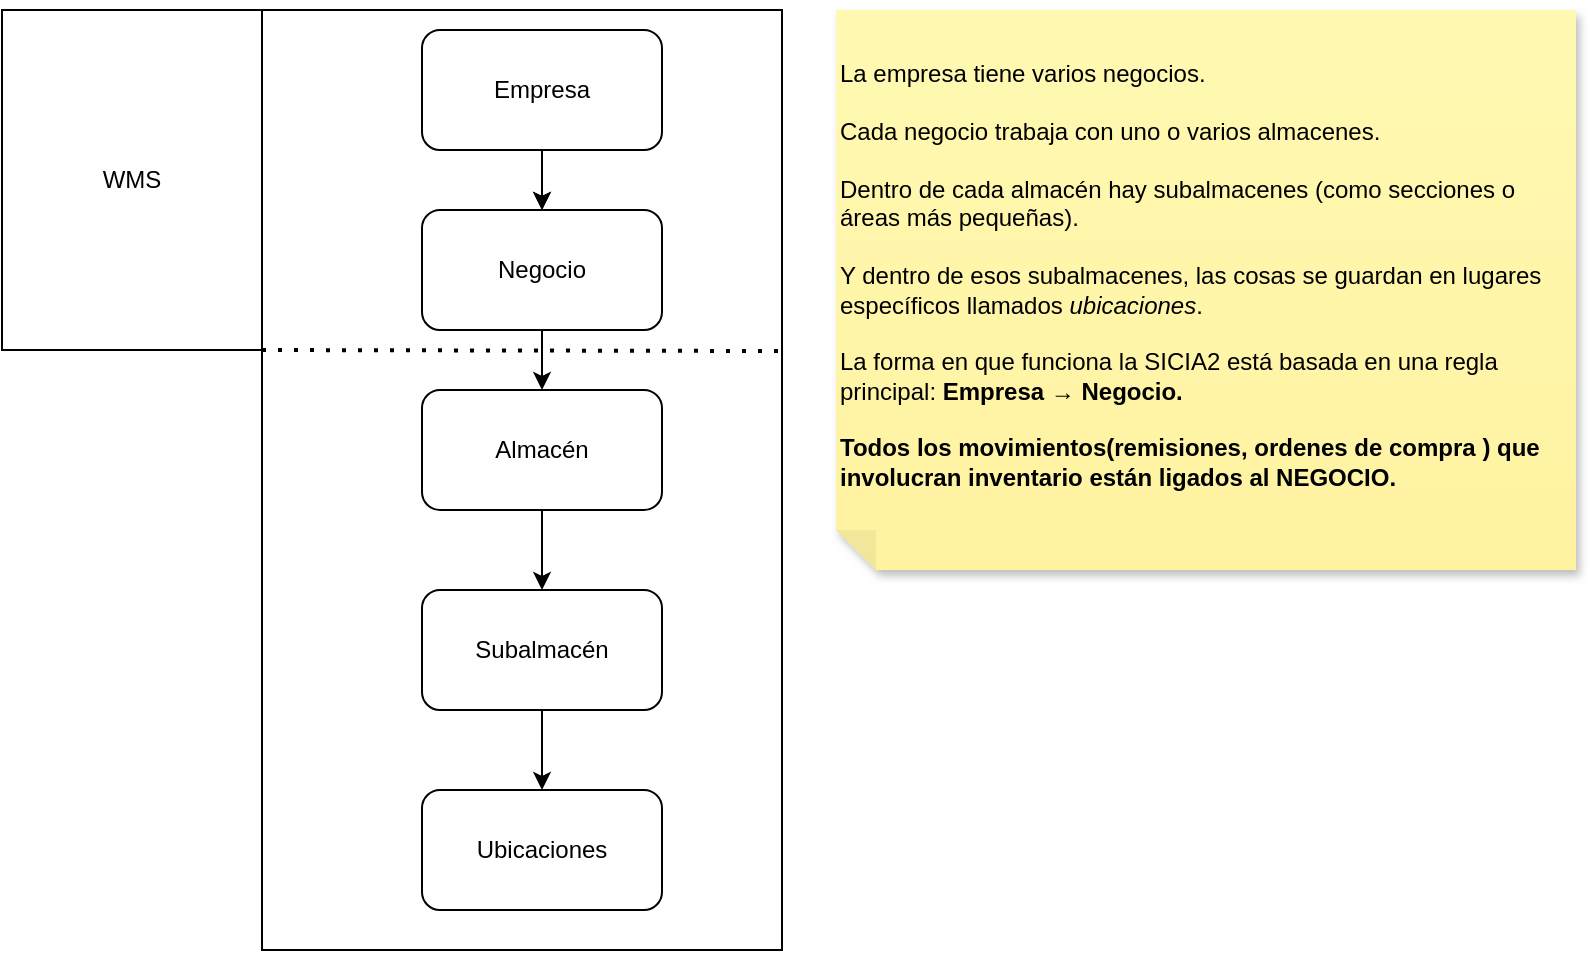<mxfile version="28.2.5">
  <diagram name="Página-1" id="0DDq4Op6VfTNFtq13c_w">
    <mxGraphModel dx="1280" dy="528" grid="1" gridSize="10" guides="1" tooltips="1" connect="1" arrows="1" fold="1" page="1" pageScale="1" pageWidth="827" pageHeight="1169" math="0" shadow="0">
      <root>
        <mxCell id="0" />
        <mxCell id="1" parent="0" />
        <mxCell id="nMXzzmbeyMNV9SAZg80v-11" value="" style="rounded=0;whiteSpace=wrap;html=1;" vertex="1" parent="1">
          <mxGeometry x="170" y="40" width="260" height="470" as="geometry" />
        </mxCell>
        <mxCell id="nMXzzmbeyMNV9SAZg80v-4" value="" style="edgeStyle=orthogonalEdgeStyle;rounded=0;orthogonalLoop=1;jettySize=auto;html=1;" edge="1" parent="1" source="nMXzzmbeyMNV9SAZg80v-1" target="nMXzzmbeyMNV9SAZg80v-2">
          <mxGeometry relative="1" as="geometry" />
        </mxCell>
        <mxCell id="nMXzzmbeyMNV9SAZg80v-5" value="" style="edgeStyle=orthogonalEdgeStyle;rounded=0;orthogonalLoop=1;jettySize=auto;html=1;" edge="1" parent="1" source="nMXzzmbeyMNV9SAZg80v-2" target="nMXzzmbeyMNV9SAZg80v-3">
          <mxGeometry relative="1" as="geometry" />
        </mxCell>
        <mxCell id="nMXzzmbeyMNV9SAZg80v-7" value="" style="edgeStyle=orthogonalEdgeStyle;rounded=0;orthogonalLoop=1;jettySize=auto;html=1;" edge="1" parent="1" source="nMXzzmbeyMNV9SAZg80v-3" target="nMXzzmbeyMNV9SAZg80v-6">
          <mxGeometry relative="1" as="geometry" />
        </mxCell>
        <mxCell id="nMXzzmbeyMNV9SAZg80v-3" value="Almacén" style="rounded=1;whiteSpace=wrap;html=1;" vertex="1" parent="1">
          <mxGeometry x="250" y="230" width="120" height="60" as="geometry" />
        </mxCell>
        <mxCell id="nMXzzmbeyMNV9SAZg80v-10" value="" style="edgeStyle=orthogonalEdgeStyle;rounded=0;orthogonalLoop=1;jettySize=auto;html=1;" edge="1" parent="1" source="nMXzzmbeyMNV9SAZg80v-6" target="nMXzzmbeyMNV9SAZg80v-9">
          <mxGeometry relative="1" as="geometry" />
        </mxCell>
        <mxCell id="nMXzzmbeyMNV9SAZg80v-6" value="Subalmacén" style="rounded=1;whiteSpace=wrap;html=1;" vertex="1" parent="1">
          <mxGeometry x="250" y="330" width="120" height="60" as="geometry" />
        </mxCell>
        <mxCell id="nMXzzmbeyMNV9SAZg80v-9" value="Ubicaciones" style="rounded=1;whiteSpace=wrap;html=1;" vertex="1" parent="1">
          <mxGeometry x="250" y="430" width="120" height="60" as="geometry" />
        </mxCell>
        <mxCell id="nMXzzmbeyMNV9SAZg80v-12" value="WMS" style="rounded=0;whiteSpace=wrap;html=1;fillColor=#FFFFFF;" vertex="1" parent="1">
          <mxGeometry x="40" y="40" width="130" height="170" as="geometry" />
        </mxCell>
        <mxCell id="nMXzzmbeyMNV9SAZg80v-24" style="edgeStyle=orthogonalEdgeStyle;rounded=0;orthogonalLoop=1;jettySize=auto;html=1;" edge="1" parent="1" source="nMXzzmbeyMNV9SAZg80v-1" target="nMXzzmbeyMNV9SAZg80v-2">
          <mxGeometry relative="1" as="geometry" />
        </mxCell>
        <mxCell id="nMXzzmbeyMNV9SAZg80v-1" value="Empresa" style="rounded=1;whiteSpace=wrap;html=1;" vertex="1" parent="1">
          <mxGeometry x="250" y="50" width="120" height="60" as="geometry" />
        </mxCell>
        <mxCell id="nMXzzmbeyMNV9SAZg80v-2" value="Negocio" style="rounded=1;whiteSpace=wrap;html=1;" vertex="1" parent="1">
          <mxGeometry x="250" y="140" width="120" height="60" as="geometry" />
        </mxCell>
        <mxCell id="nMXzzmbeyMNV9SAZg80v-27" value="" style="endArrow=none;dashed=1;html=1;dashPattern=1 3;strokeWidth=2;rounded=0;exitX=-0.002;exitY=0.383;exitDx=0;exitDy=0;exitPerimeter=0;entryX=0.999;entryY=0.384;entryDx=0;entryDy=0;entryPerimeter=0;" edge="1" parent="1">
          <mxGeometry width="50" height="50" relative="1" as="geometry">
            <mxPoint x="170.0" y="210.0" as="sourcePoint" />
            <mxPoint x="430.26" y="210.52" as="targetPoint" />
          </mxGeometry>
        </mxCell>
        <mxCell id="nMXzzmbeyMNV9SAZg80v-29" value="La empresa tiene varios negocios.&lt;br data-end=&quot;163&quot; data-start=&quot;160&quot;&gt;&lt;br&gt;Cada negocio trabaja con uno o varios almacenes.&lt;br data-end=&quot;216&quot; data-start=&quot;213&quot;&gt;&lt;br&gt;Dentro de cada almacén hay subalmacenes (como secciones o áreas más pequeñas).&lt;br data-end=&quot;299&quot; data-start=&quot;296&quot;&gt;&lt;br&gt;Y dentro de esos subalmacenes, las cosas se guardan en lugares específicos llamados &lt;em style=&quot;&quot; data-end=&quot;398&quot; data-start=&quot;385&quot;&gt;ubicaciones&lt;/em&gt;.&lt;div&gt;&lt;br&gt;&lt;/div&gt;&lt;div&gt;&lt;div&gt;La forma en que funciona la SICIA2 está basada en una regla principal: &lt;strong data-end=&quot;284&quot; data-start=&quot;253&quot;&gt;Empresa → Negocio.&lt;/strong&gt;&lt;/div&gt;&lt;div&gt;&lt;strong data-end=&quot;284&quot; data-start=&quot;253&quot;&gt;&lt;br&gt;&lt;/strong&gt;&lt;/div&gt;&lt;div&gt;&lt;strong data-end=&quot;284&quot; data-start=&quot;253&quot;&gt;Todos los movimientos(remisiones, ordenes de compra ) que involucran inventario están ligados al NEGOCIO.&lt;/strong&gt;&lt;/div&gt;&lt;div&gt;&lt;br&gt;&lt;/div&gt;&lt;/div&gt;" style="shape=note;whiteSpace=wrap;html=1;backgroundOutline=1;fontColor=#000000;darkOpacity=0.05;fillColor=#FFF9B2;strokeColor=none;fillStyle=solid;direction=west;gradientDirection=north;gradientColor=#FFF2A1;shadow=1;size=20;pointerEvents=1;align=left;" vertex="1" parent="1">
          <mxGeometry x="457" y="40" width="370" height="280" as="geometry" />
        </mxCell>
      </root>
    </mxGraphModel>
  </diagram>
</mxfile>
